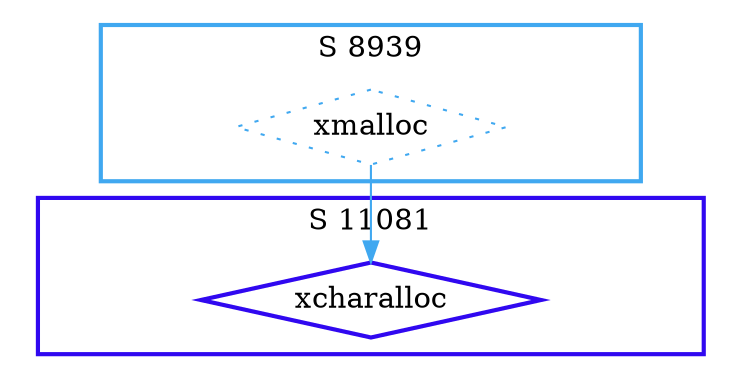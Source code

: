 digraph G {
  ratio=0.500000;
  "UV xmalloc (8939)" [shape=diamond, label="xmalloc", color="#40A8F0",
                       style=dotted];
  "UV xcharalloc (11081)" [shape=diamond, label="xcharalloc",
                           color="#3008F0", style=bold];
  
  subgraph cluster_8939 { label="S 8939";
    color="#40A8F0";
    style=bold;
    "UV xmalloc (8939)"; };
  subgraph cluster_11081 { label="S 11081";
    color="#3008F0";
    style=bold;
    "UV xcharalloc (11081)"; };
  
  "UV xmalloc (8939)" -> "UV xcharalloc (11081)" [color="#40A8F0"];
  
  }